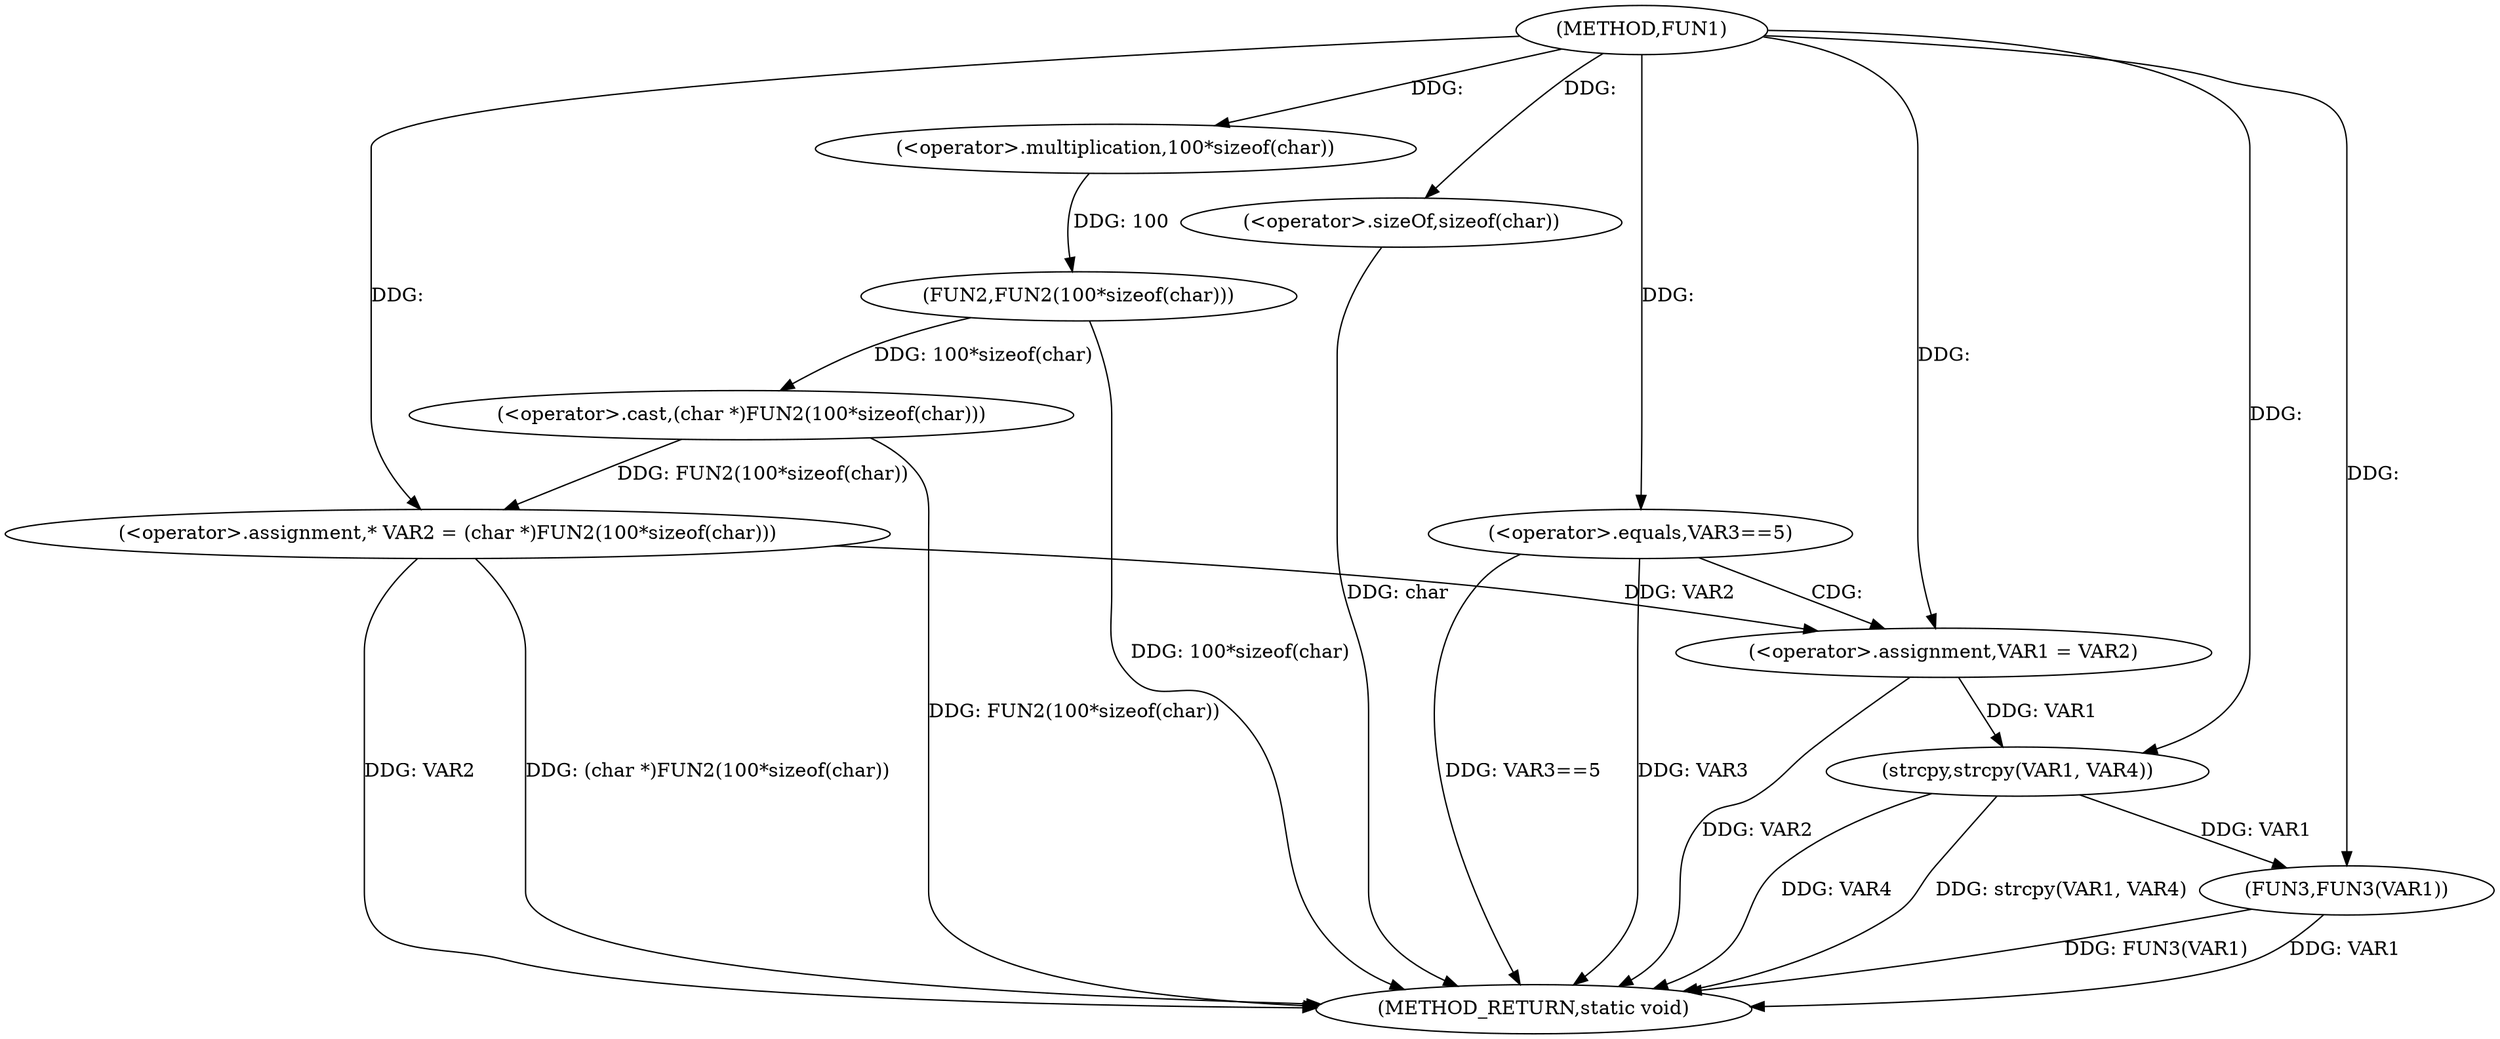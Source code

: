 digraph FUN1 {  
"1000100" [label = "(METHOD,FUN1)" ]
"1000128" [label = "(METHOD_RETURN,static void)" ]
"1000104" [label = "(<operator>.assignment,* VAR2 = (char *)FUN2(100*sizeof(char)))" ]
"1000106" [label = "(<operator>.cast,(char *)FUN2(100*sizeof(char)))" ]
"1000108" [label = "(FUN2,FUN2(100*sizeof(char)))" ]
"1000109" [label = "(<operator>.multiplication,100*sizeof(char))" ]
"1000111" [label = "(<operator>.sizeOf,sizeof(char))" ]
"1000114" [label = "(<operator>.equals,VAR3==5)" ]
"1000118" [label = "(<operator>.assignment,VAR1 = VAR2)" ]
"1000123" [label = "(strcpy,strcpy(VAR1, VAR4))" ]
"1000126" [label = "(FUN3,FUN3(VAR1))" ]
  "1000126" -> "1000128"  [ label = "DDG: FUN3(VAR1)"] 
  "1000123" -> "1000128"  [ label = "DDG: VAR4"] 
  "1000106" -> "1000128"  [ label = "DDG: FUN2(100*sizeof(char))"] 
  "1000104" -> "1000128"  [ label = "DDG: VAR2"] 
  "1000114" -> "1000128"  [ label = "DDG: VAR3==5"] 
  "1000123" -> "1000128"  [ label = "DDG: strcpy(VAR1, VAR4)"] 
  "1000114" -> "1000128"  [ label = "DDG: VAR3"] 
  "1000126" -> "1000128"  [ label = "DDG: VAR1"] 
  "1000111" -> "1000128"  [ label = "DDG: char"] 
  "1000118" -> "1000128"  [ label = "DDG: VAR2"] 
  "1000104" -> "1000128"  [ label = "DDG: (char *)FUN2(100*sizeof(char))"] 
  "1000108" -> "1000128"  [ label = "DDG: 100*sizeof(char)"] 
  "1000106" -> "1000104"  [ label = "DDG: FUN2(100*sizeof(char))"] 
  "1000100" -> "1000104"  [ label = "DDG: "] 
  "1000108" -> "1000106"  [ label = "DDG: 100*sizeof(char)"] 
  "1000109" -> "1000108"  [ label = "DDG: 100"] 
  "1000100" -> "1000109"  [ label = "DDG: "] 
  "1000100" -> "1000111"  [ label = "DDG: "] 
  "1000100" -> "1000114"  [ label = "DDG: "] 
  "1000104" -> "1000118"  [ label = "DDG: VAR2"] 
  "1000100" -> "1000118"  [ label = "DDG: "] 
  "1000118" -> "1000123"  [ label = "DDG: VAR1"] 
  "1000100" -> "1000123"  [ label = "DDG: "] 
  "1000123" -> "1000126"  [ label = "DDG: VAR1"] 
  "1000100" -> "1000126"  [ label = "DDG: "] 
  "1000114" -> "1000118"  [ label = "CDG: "] 
}
